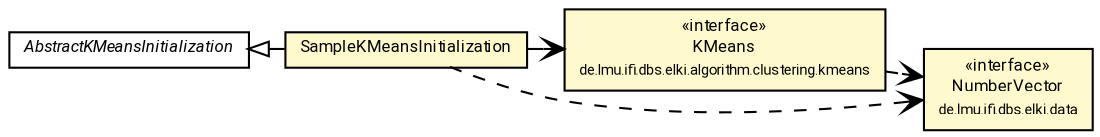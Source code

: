 #!/usr/local/bin/dot
#
# Class diagram 
# Generated by UMLGraph version R5_7_2-60-g0e99a6 (http://www.spinellis.gr/umlgraph/)
#

digraph G {
	graph [fontnames="svg"]
	edge [fontname="Roboto",fontsize=7,labelfontname="Roboto",labelfontsize=7,color="black"];
	node [fontname="Roboto",fontcolor="black",fontsize=8,shape=plaintext,margin=0,width=0,height=0];
	nodesep=0.15;
	ranksep=0.25;
	rankdir=LR;
	// de.lmu.ifi.dbs.elki.algorithm.clustering.kmeans.initialization.SampleKMeansInitialization<V extends de.lmu.ifi.dbs.elki.data.NumberVector>
	c9102788 [label=<<table title="de.lmu.ifi.dbs.elki.algorithm.clustering.kmeans.initialization.SampleKMeansInitialization" border="0" cellborder="1" cellspacing="0" cellpadding="2" bgcolor="lemonChiffon" href="SampleKMeansInitialization.html" target="_parent">
		<tr><td><table border="0" cellspacing="0" cellpadding="1">
		<tr><td align="center" balign="center"> <font face="Roboto">SampleKMeansInitialization</font> </td></tr>
		</table></td></tr>
		</table>>, URL="SampleKMeansInitialization.html"];
	// de.lmu.ifi.dbs.elki.algorithm.clustering.kmeans.initialization.AbstractKMeansInitialization
	c9102790 [label=<<table title="de.lmu.ifi.dbs.elki.algorithm.clustering.kmeans.initialization.AbstractKMeansInitialization" border="0" cellborder="1" cellspacing="0" cellpadding="2" href="AbstractKMeansInitialization.html" target="_parent">
		<tr><td><table border="0" cellspacing="0" cellpadding="1">
		<tr><td align="center" balign="center"> <font face="Roboto"><i>AbstractKMeansInitialization</i></font> </td></tr>
		</table></td></tr>
		</table>>, URL="AbstractKMeansInitialization.html"];
	// de.lmu.ifi.dbs.elki.algorithm.clustering.kmeans.KMeans<V extends de.lmu.ifi.dbs.elki.data.NumberVector, M extends de.lmu.ifi.dbs.elki.data.model.Model>
	c9102794 [label=<<table title="de.lmu.ifi.dbs.elki.algorithm.clustering.kmeans.KMeans" border="0" cellborder="1" cellspacing="0" cellpadding="2" bgcolor="LemonChiffon" href="../KMeans.html" target="_parent">
		<tr><td><table border="0" cellspacing="0" cellpadding="1">
		<tr><td align="center" balign="center"> &#171;interface&#187; </td></tr>
		<tr><td align="center" balign="center"> <font face="Roboto">KMeans</font> </td></tr>
		<tr><td align="center" balign="center"> <font face="Roboto" point-size="7.0">de.lmu.ifi.dbs.elki.algorithm.clustering.kmeans</font> </td></tr>
		</table></td></tr>
		</table>>, URL="../KMeans.html"];
	// de.lmu.ifi.dbs.elki.data.NumberVector
	c9103154 [label=<<table title="de.lmu.ifi.dbs.elki.data.NumberVector" border="0" cellborder="1" cellspacing="0" cellpadding="2" bgcolor="LemonChiffon" href="../../../../data/NumberVector.html" target="_parent">
		<tr><td><table border="0" cellspacing="0" cellpadding="1">
		<tr><td align="center" balign="center"> &#171;interface&#187; </td></tr>
		<tr><td align="center" balign="center"> <font face="Roboto">NumberVector</font> </td></tr>
		<tr><td align="center" balign="center"> <font face="Roboto" point-size="7.0">de.lmu.ifi.dbs.elki.data</font> </td></tr>
		</table></td></tr>
		</table>>, URL="../../../../data/NumberVector.html"];
	// de.lmu.ifi.dbs.elki.algorithm.clustering.kmeans.initialization.SampleKMeansInitialization<V extends de.lmu.ifi.dbs.elki.data.NumberVector> extends de.lmu.ifi.dbs.elki.algorithm.clustering.kmeans.initialization.AbstractKMeansInitialization
	c9102790 -> c9102788 [arrowtail=empty,dir=back,weight=10];
	// de.lmu.ifi.dbs.elki.algorithm.clustering.kmeans.initialization.SampleKMeansInitialization<V extends de.lmu.ifi.dbs.elki.data.NumberVector> navassoc de.lmu.ifi.dbs.elki.algorithm.clustering.kmeans.KMeans<V extends de.lmu.ifi.dbs.elki.data.NumberVector, M extends de.lmu.ifi.dbs.elki.data.model.Model>
	c9102788 -> c9102794 [arrowhead=open,weight=1];
	// de.lmu.ifi.dbs.elki.algorithm.clustering.kmeans.initialization.SampleKMeansInitialization<V extends de.lmu.ifi.dbs.elki.data.NumberVector> depend de.lmu.ifi.dbs.elki.data.NumberVector
	c9102788 -> c9103154 [arrowhead=open,style=dashed,weight=0];
	// de.lmu.ifi.dbs.elki.algorithm.clustering.kmeans.KMeans<V extends de.lmu.ifi.dbs.elki.data.NumberVector, M extends de.lmu.ifi.dbs.elki.data.model.Model> depend de.lmu.ifi.dbs.elki.data.NumberVector
	c9102794 -> c9103154 [arrowhead=open,style=dashed,weight=0];
}

